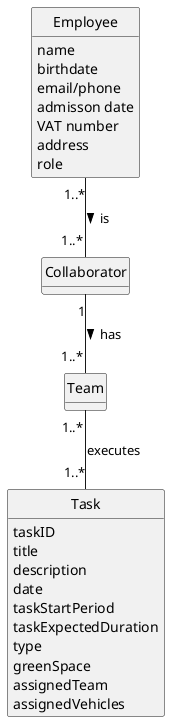@startuml
skinparam monochrome true
skinparam packageStyle rectangle
skinparam shadowing false

'left to right direction

skinparam classAttributeIconSize 0

hide circle
hide methods

'title Domain Model

'class Platform {
'  -description
'}

class Employee {
    name
    birthdate
    email/phone
    admisson date
    VAT number
    address
    role
}

class Collaborator{
}


class Team{


}

class Task {
    taskID
    title
    description
    date
    taskStartPeriod
    taskExpectedDuration
    type
    greenSpace
    assignedTeam
    assignedVehicles
}


Employee "1..*" -- "1..*" Collaborator : is >
Collaborator "1" -- "1..*" Team: has >
Team "1..*" -- "1..*" Task: executes

@enduml